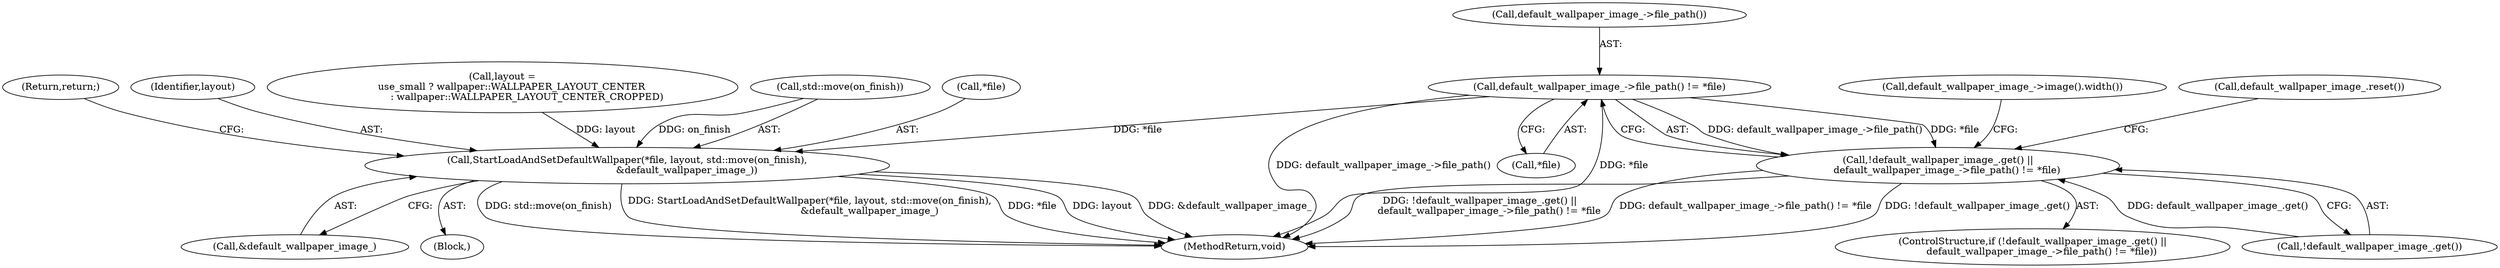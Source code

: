 digraph "0_Chrome_39595f8d4dffcb644d438106dcb64a30c139ff0e@pointer" {
"1000178" [label="(Call,default_wallpaper_image_->file_path() != *file)"];
"1000175" [label="(Call,!default_wallpaper_image_.get() ||\n      default_wallpaper_image_->file_path() != *file)"];
"1000190" [label="(Call,StartLoadAndSetDefaultWallpaper(*file, layout, std::move(on_finish),\n                                       &default_wallpaper_image_))"];
"1000187" [label="(Block,)"];
"1000190" [label="(Call,StartLoadAndSetDefaultWallpaper(*file, layout, std::move(on_finish),\n                                       &default_wallpaper_image_))"];
"1000194" [label="(Call,std::move(on_finish))"];
"1000191" [label="(Call,*file)"];
"1000198" [label="(Return,return;)"];
"1000203" [label="(Call,default_wallpaper_image_->image().width())"];
"1000175" [label="(Call,!default_wallpaper_image_.get() ||\n      default_wallpaper_image_->file_path() != *file)"];
"1000215" [label="(MethodReturn,void)"];
"1000179" [label="(Call,default_wallpaper_image_->file_path())"];
"1000178" [label="(Call,default_wallpaper_image_->file_path() != *file)"];
"1000174" [label="(ControlStructure,if (!default_wallpaper_image_.get() ||\n      default_wallpaper_image_->file_path() != *file))"];
"1000196" [label="(Call,&default_wallpaper_image_)"];
"1000176" [label="(Call,!default_wallpaper_image_.get())"];
"1000193" [label="(Identifier,layout)"];
"1000183" [label="(Call,default_wallpaper_image_.reset())"];
"1000166" [label="(Call,layout =\n      use_small ? wallpaper::WALLPAPER_LAYOUT_CENTER\n                : wallpaper::WALLPAPER_LAYOUT_CENTER_CROPPED)"];
"1000180" [label="(Call,*file)"];
"1000178" -> "1000175"  [label="AST: "];
"1000178" -> "1000180"  [label="CFG: "];
"1000179" -> "1000178"  [label="AST: "];
"1000180" -> "1000178"  [label="AST: "];
"1000175" -> "1000178"  [label="CFG: "];
"1000178" -> "1000215"  [label="DDG: default_wallpaper_image_->file_path()"];
"1000178" -> "1000215"  [label="DDG: *file"];
"1000178" -> "1000175"  [label="DDG: default_wallpaper_image_->file_path()"];
"1000178" -> "1000175"  [label="DDG: *file"];
"1000178" -> "1000190"  [label="DDG: *file"];
"1000175" -> "1000174"  [label="AST: "];
"1000175" -> "1000176"  [label="CFG: "];
"1000176" -> "1000175"  [label="AST: "];
"1000183" -> "1000175"  [label="CFG: "];
"1000203" -> "1000175"  [label="CFG: "];
"1000175" -> "1000215"  [label="DDG: default_wallpaper_image_->file_path() != *file"];
"1000175" -> "1000215"  [label="DDG: !default_wallpaper_image_.get()"];
"1000175" -> "1000215"  [label="DDG: !default_wallpaper_image_.get() ||\n      default_wallpaper_image_->file_path() != *file"];
"1000176" -> "1000175"  [label="DDG: default_wallpaper_image_.get()"];
"1000190" -> "1000187"  [label="AST: "];
"1000190" -> "1000196"  [label="CFG: "];
"1000191" -> "1000190"  [label="AST: "];
"1000193" -> "1000190"  [label="AST: "];
"1000194" -> "1000190"  [label="AST: "];
"1000196" -> "1000190"  [label="AST: "];
"1000198" -> "1000190"  [label="CFG: "];
"1000190" -> "1000215"  [label="DDG: std::move(on_finish)"];
"1000190" -> "1000215"  [label="DDG: StartLoadAndSetDefaultWallpaper(*file, layout, std::move(on_finish),\n                                       &default_wallpaper_image_)"];
"1000190" -> "1000215"  [label="DDG: *file"];
"1000190" -> "1000215"  [label="DDG: layout"];
"1000190" -> "1000215"  [label="DDG: &default_wallpaper_image_"];
"1000166" -> "1000190"  [label="DDG: layout"];
"1000194" -> "1000190"  [label="DDG: on_finish"];
}
